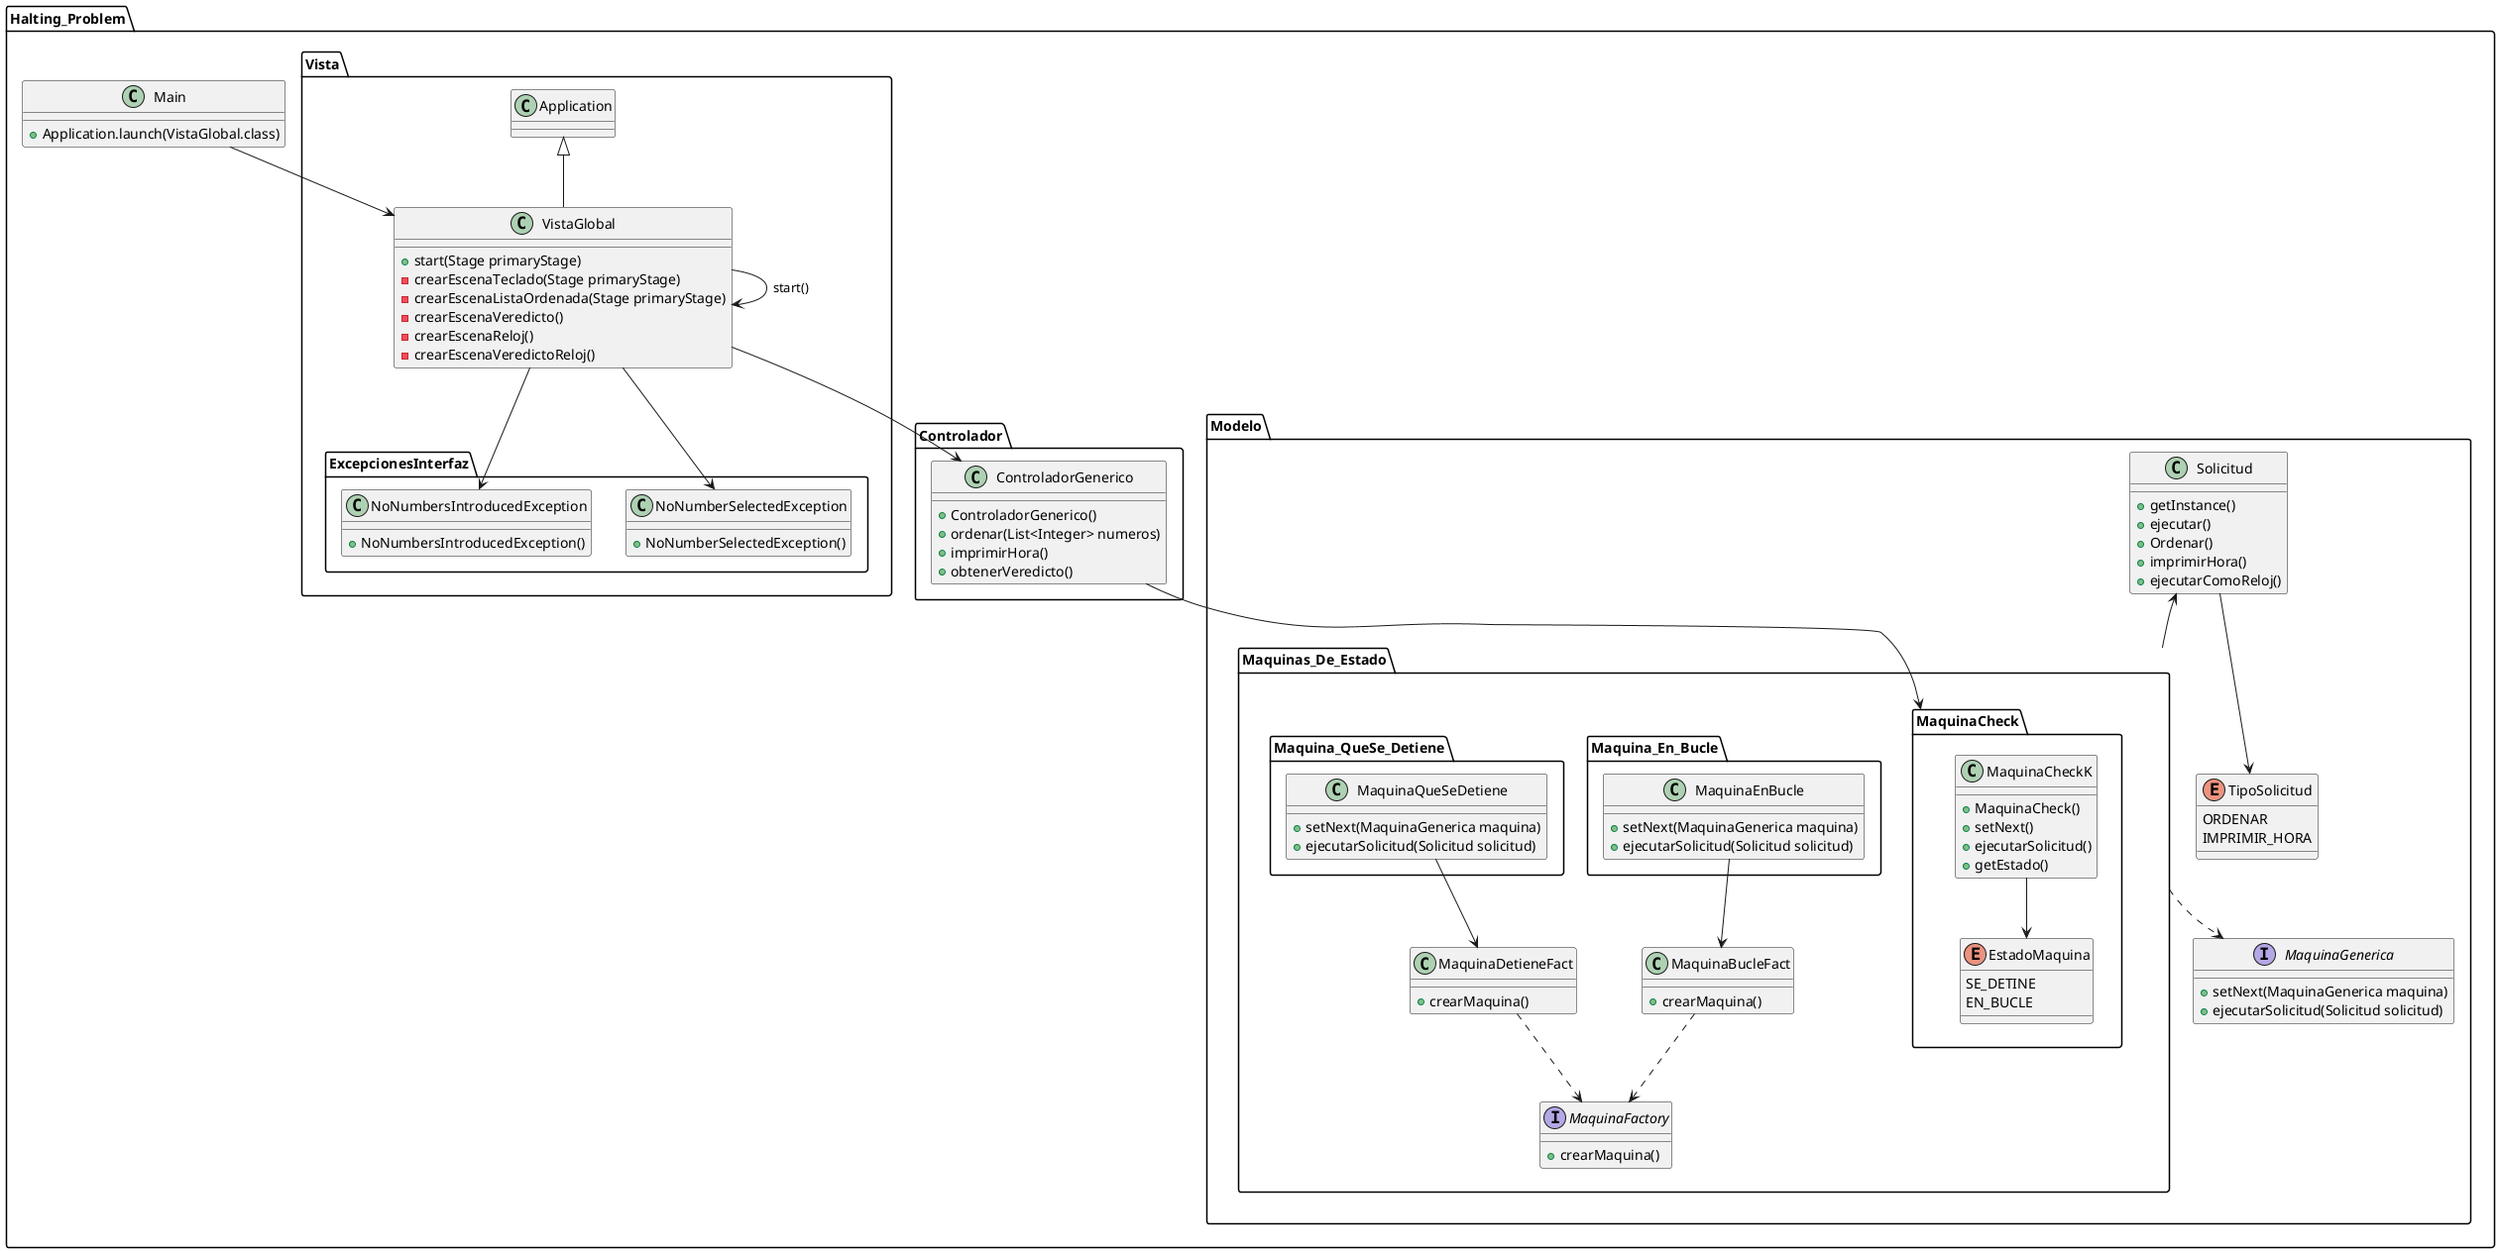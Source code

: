 @startuml

package Halting_Problem {

    package Modelo {
        class Solicitud {
            +getInstance()
            +ejecutar()
            +Ordenar()
            +imprimirHora()
            +ejecutarComoReloj()
        }
        enum TipoSolicitud {
            ORDENAR
            IMPRIMIR_HORA
        }
        interface MaquinaGenerica {
            +setNext(MaquinaGenerica maquina)
            +ejecutarSolicitud(Solicitud solicitud)
        }
        package Maquinas_De_Estado {
            package MaquinaCheck {
                enum EstadoMaquina {
                    SE_DETINE
                    EN_BUCLE
                }
                class MaquinaCheckK {
                    +MaquinaCheck()
                    +setNext()
                    +ejecutarSolicitud()
                    +getEstado()
                }
            }
            package Maquina_En_Bucle {
                class MaquinaEnBucle{
                    +setNext(MaquinaGenerica maquina)
                    +ejecutarSolicitud(Solicitud solicitud)
                }
            }
            package Maquina_QueSe_Detiene {
                class MaquinaQueSeDetiene{
                    +setNext(MaquinaGenerica maquina)
                    +ejecutarSolicitud(Solicitud solicitud)
                }
            }
            interface MaquinaFactory {
                +crearMaquina()
            }
            class MaquinaBucleFact {
                +crearMaquina()
            }
            class MaquinaDetieneFact {
                +crearMaquina()
            }

        }
    }

    package Controlador {
        class ControladorGenerico {
            +ControladorGenerico()
            +ordenar(List<Integer> numeros)
            +imprimirHora()
            +obtenerVeredicto()
        }
    }

    package Vista {
        class VistaGlobal extends Application {
            +start(Stage primaryStage)
            -crearEscenaTeclado(Stage primaryStage)
            -crearEscenaListaOrdenada(Stage primaryStage)
            -crearEscenaVeredicto()
            -crearEscenaReloj()
            -crearEscenaVeredictoReloj()
        }
        package ExcepcionesInterfaz {
            class NoNumbersIntroducedException{
            +NoNumbersIntroducedException()
            }
            class NoNumberSelectedException{
            +NoNumberSelectedException()
            }
        }
    }

    class Main{
    +Application.launch(VistaGlobal.class)
    }

}

Main --> VistaGlobal

VistaGlobal --> VistaGlobal: start()
Solicitud --> TipoSolicitud
ControladorGenerico --> MaquinaCheck
Solicitud <-- Maquinas_De_Estado
VistaGlobal --> ControladorGenerico
VistaGlobal --> NoNumbersIntroducedException
VistaGlobal --> NoNumberSelectedException
MaquinaBucleFact ..> MaquinaFactory
MaquinaDetieneFact ..> MaquinaFactory
Maquinas_De_Estado ..> MaquinaGenerica
MaquinaQueSeDetiene --> MaquinaDetieneFact
MaquinaEnBucle --> MaquinaBucleFact
MaquinaCheckK --> EstadoMaquina

@enduml